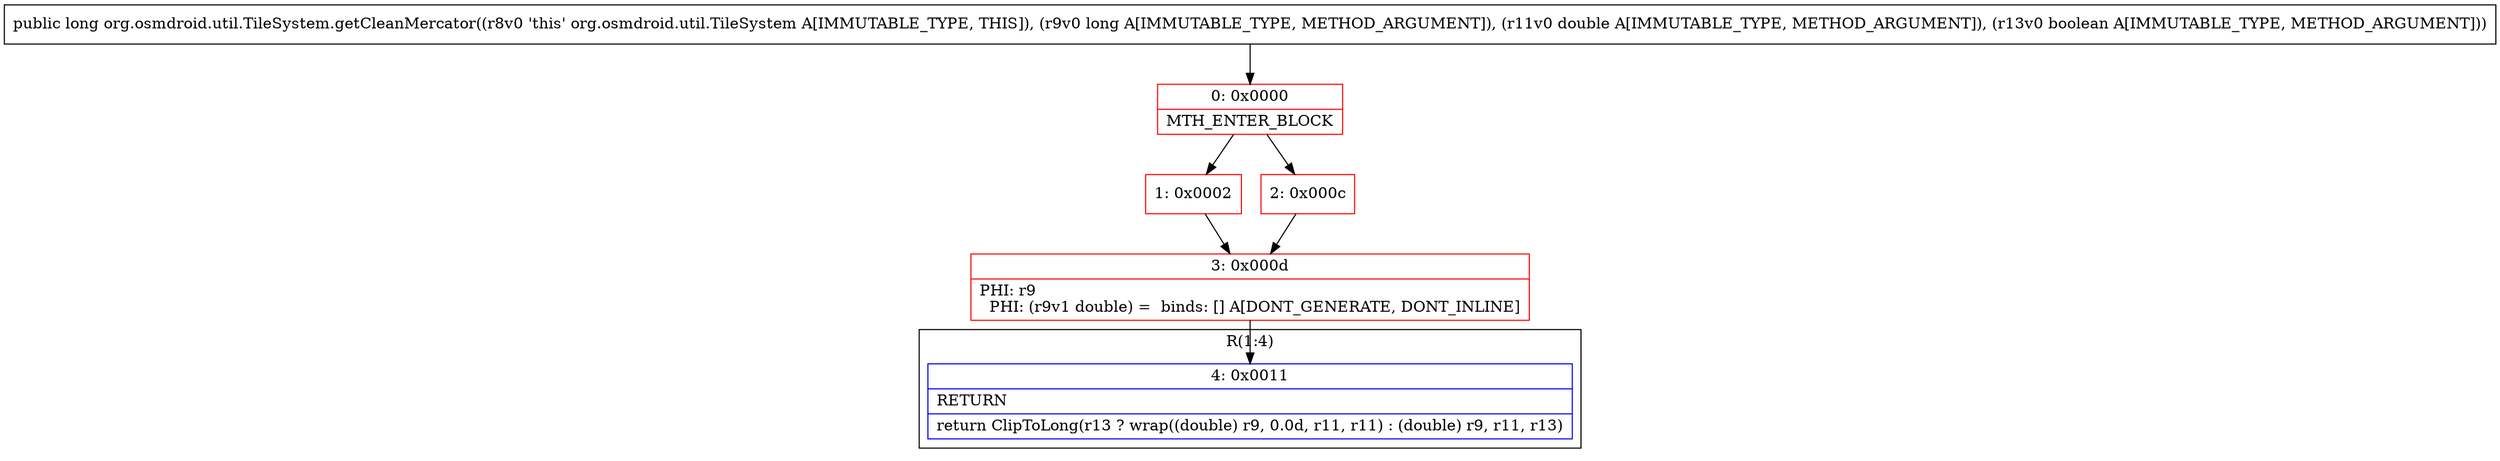 digraph "CFG fororg.osmdroid.util.TileSystem.getCleanMercator(JDZ)J" {
subgraph cluster_Region_189676122 {
label = "R(1:4)";
node [shape=record,color=blue];
Node_4 [shape=record,label="{4\:\ 0x0011|RETURN\l|return ClipToLong(r13 ? wrap((double) r9, 0.0d, r11, r11) : (double) r9, r11, r13)\l}"];
}
Node_0 [shape=record,color=red,label="{0\:\ 0x0000|MTH_ENTER_BLOCK\l}"];
Node_1 [shape=record,color=red,label="{1\:\ 0x0002}"];
Node_2 [shape=record,color=red,label="{2\:\ 0x000c}"];
Node_3 [shape=record,color=red,label="{3\:\ 0x000d|PHI: r9 \l  PHI: (r9v1 double) =  binds: [] A[DONT_GENERATE, DONT_INLINE]\l}"];
MethodNode[shape=record,label="{public long org.osmdroid.util.TileSystem.getCleanMercator((r8v0 'this' org.osmdroid.util.TileSystem A[IMMUTABLE_TYPE, THIS]), (r9v0 long A[IMMUTABLE_TYPE, METHOD_ARGUMENT]), (r11v0 double A[IMMUTABLE_TYPE, METHOD_ARGUMENT]), (r13v0 boolean A[IMMUTABLE_TYPE, METHOD_ARGUMENT])) }"];
MethodNode -> Node_0;
Node_0 -> Node_1;
Node_0 -> Node_2;
Node_1 -> Node_3;
Node_2 -> Node_3;
Node_3 -> Node_4;
}

